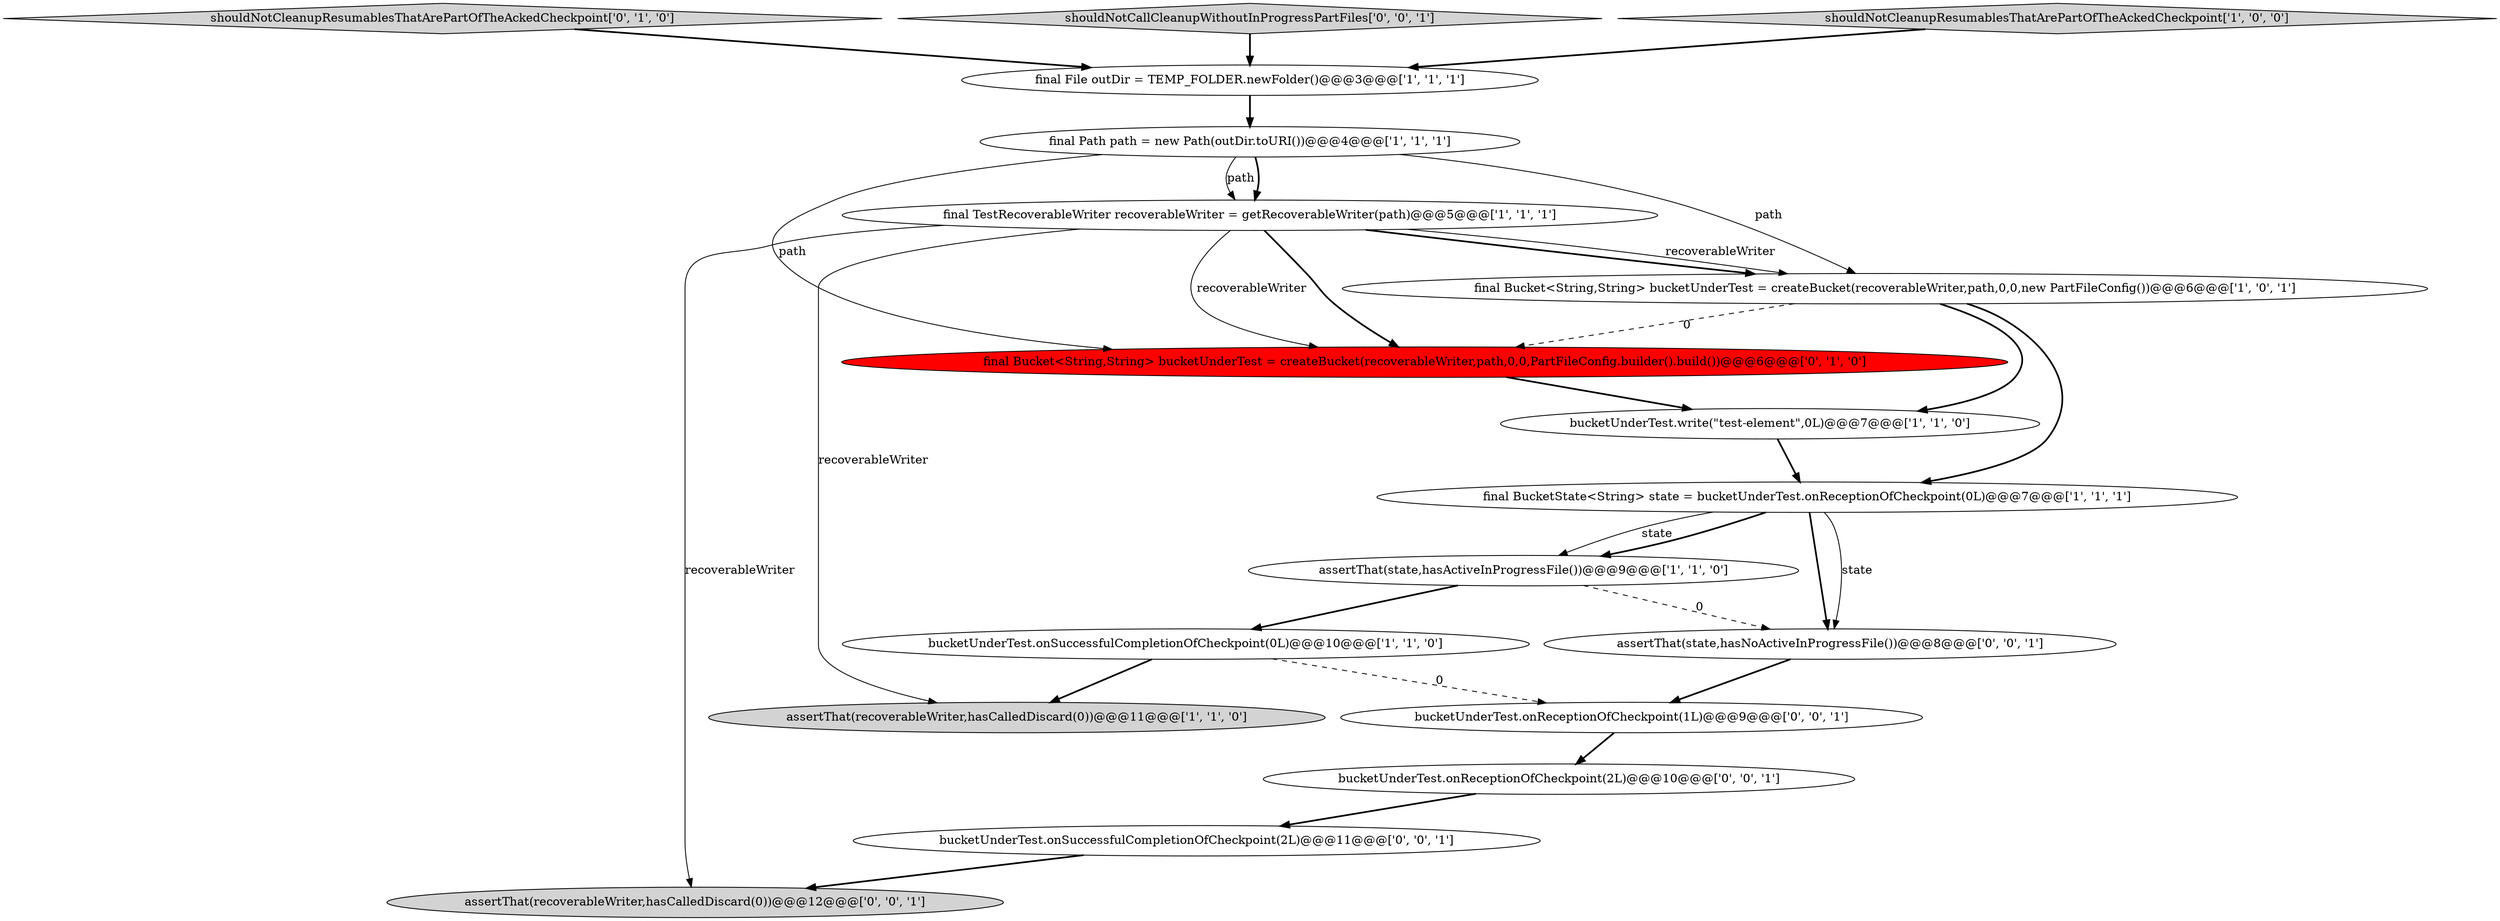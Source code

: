 digraph {
11 [style = filled, label = "shouldNotCleanupResumablesThatArePartOfTheAckedCheckpoint['0', '1', '0']", fillcolor = lightgray, shape = diamond image = "AAA0AAABBB2BBB"];
0 [style = filled, label = "assertThat(state,hasActiveInProgressFile())@@@9@@@['1', '1', '0']", fillcolor = white, shape = ellipse image = "AAA0AAABBB1BBB"];
6 [style = filled, label = "assertThat(recoverableWriter,hasCalledDiscard(0))@@@11@@@['1', '1', '0']", fillcolor = lightgray, shape = ellipse image = "AAA0AAABBB1BBB"];
14 [style = filled, label = "bucketUnderTest.onReceptionOfCheckpoint(2L)@@@10@@@['0', '0', '1']", fillcolor = white, shape = ellipse image = "AAA0AAABBB3BBB"];
16 [style = filled, label = "shouldNotCallCleanupWithoutInProgressPartFiles['0', '0', '1']", fillcolor = lightgray, shape = diamond image = "AAA0AAABBB3BBB"];
1 [style = filled, label = "bucketUnderTest.onSuccessfulCompletionOfCheckpoint(0L)@@@10@@@['1', '1', '0']", fillcolor = white, shape = ellipse image = "AAA0AAABBB1BBB"];
9 [style = filled, label = "final Bucket<String,String> bucketUnderTest = createBucket(recoverableWriter,path,0,0,new PartFileConfig())@@@6@@@['1', '0', '1']", fillcolor = white, shape = ellipse image = "AAA0AAABBB1BBB"];
5 [style = filled, label = "bucketUnderTest.write(\"test-element\",0L)@@@7@@@['1', '1', '0']", fillcolor = white, shape = ellipse image = "AAA0AAABBB1BBB"];
10 [style = filled, label = "final Bucket<String,String> bucketUnderTest = createBucket(recoverableWriter,path,0,0,PartFileConfig.builder().build())@@@6@@@['0', '1', '0']", fillcolor = red, shape = ellipse image = "AAA1AAABBB2BBB"];
8 [style = filled, label = "final Path path = new Path(outDir.toURI())@@@4@@@['1', '1', '1']", fillcolor = white, shape = ellipse image = "AAA0AAABBB1BBB"];
2 [style = filled, label = "final TestRecoverableWriter recoverableWriter = getRecoverableWriter(path)@@@5@@@['1', '1', '1']", fillcolor = white, shape = ellipse image = "AAA0AAABBB1BBB"];
4 [style = filled, label = "final BucketState<String> state = bucketUnderTest.onReceptionOfCheckpoint(0L)@@@7@@@['1', '1', '1']", fillcolor = white, shape = ellipse image = "AAA0AAABBB1BBB"];
7 [style = filled, label = "shouldNotCleanupResumablesThatArePartOfTheAckedCheckpoint['1', '0', '0']", fillcolor = lightgray, shape = diamond image = "AAA0AAABBB1BBB"];
13 [style = filled, label = "assertThat(state,hasNoActiveInProgressFile())@@@8@@@['0', '0', '1']", fillcolor = white, shape = ellipse image = "AAA0AAABBB3BBB"];
12 [style = filled, label = "assertThat(recoverableWriter,hasCalledDiscard(0))@@@12@@@['0', '0', '1']", fillcolor = lightgray, shape = ellipse image = "AAA0AAABBB3BBB"];
17 [style = filled, label = "bucketUnderTest.onReceptionOfCheckpoint(1L)@@@9@@@['0', '0', '1']", fillcolor = white, shape = ellipse image = "AAA0AAABBB3BBB"];
15 [style = filled, label = "bucketUnderTest.onSuccessfulCompletionOfCheckpoint(2L)@@@11@@@['0', '0', '1']", fillcolor = white, shape = ellipse image = "AAA0AAABBB3BBB"];
3 [style = filled, label = "final File outDir = TEMP_FOLDER.newFolder()@@@3@@@['1', '1', '1']", fillcolor = white, shape = ellipse image = "AAA0AAABBB1BBB"];
16->3 [style = bold, label=""];
2->10 [style = solid, label="recoverableWriter"];
9->10 [style = dashed, label="0"];
4->13 [style = solid, label="state"];
9->4 [style = bold, label=""];
4->0 [style = solid, label="state"];
4->13 [style = bold, label=""];
8->9 [style = solid, label="path"];
2->9 [style = bold, label=""];
2->10 [style = bold, label=""];
7->3 [style = bold, label=""];
4->0 [style = bold, label=""];
13->17 [style = bold, label=""];
1->17 [style = dashed, label="0"];
1->6 [style = bold, label=""];
10->5 [style = bold, label=""];
8->2 [style = bold, label=""];
11->3 [style = bold, label=""];
17->14 [style = bold, label=""];
2->6 [style = solid, label="recoverableWriter"];
8->10 [style = solid, label="path"];
0->1 [style = bold, label=""];
3->8 [style = bold, label=""];
2->12 [style = solid, label="recoverableWriter"];
5->4 [style = bold, label=""];
0->13 [style = dashed, label="0"];
9->5 [style = bold, label=""];
14->15 [style = bold, label=""];
15->12 [style = bold, label=""];
8->2 [style = solid, label="path"];
2->9 [style = solid, label="recoverableWriter"];
}
